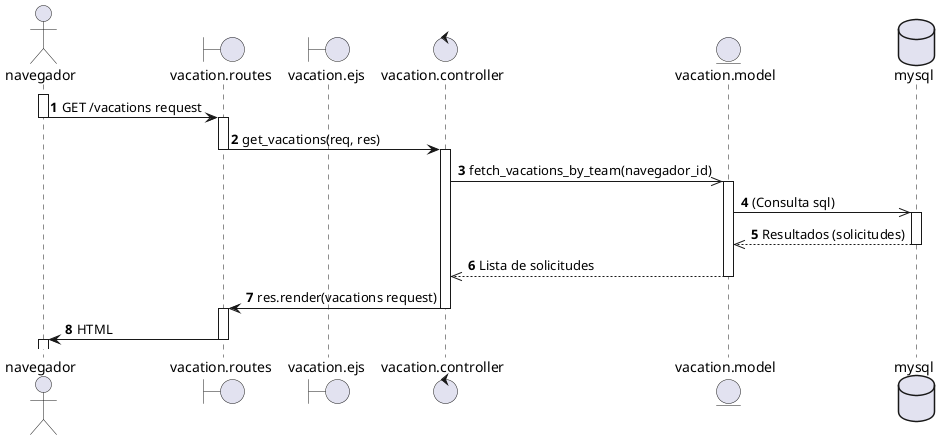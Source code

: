 @startuml
actor navegador
boundary vacation.routes
boundary vacation.ejs
control vacation.controller
entity vacation.model
database mysql

autonumber
activate navegador
' Inicio del flujo
navegador -> vacation.routes : GET /vacations request
deactivate navegador
activate vacation.routes

vacation.routes -> vacation.controller : get_vacations(req, res)
deactivate vacation.routes
activate vacation.controller

vacation.controller ->> vacation.model : fetch_vacations_by_team(navegador_id)
activate vacation.model

' Consulta mejorada considerando solo colaboradores del mismo departamento
vacation.model ->> mysql : (Consulta sql)

activate mysql
mysql -->> vacation.model : Resultados (solicitudes)
deactivate mysql

vacation.model -->> vacation.controller : Lista de solicitudes
deactivate vacation.model

vacation.controller -> vacation.routes : res.render(vacations request)
deactivate vacation.controller
activate vacation.routes
vacation.routes -> navegador : HTML
deactivate vacation.routes
activate navegador
deactivate navegador
@enduml